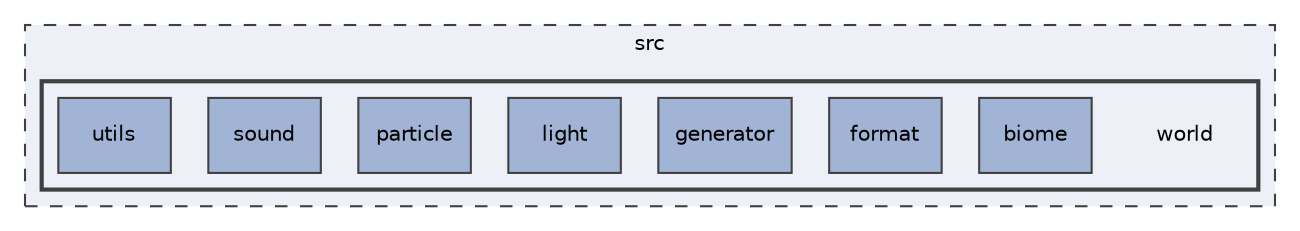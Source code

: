 digraph "world"
{
 // INTERACTIVE_SVG=YES
 // LATEX_PDF_SIZE
  edge [fontname="Helvetica",fontsize="10",labelfontname="Helvetica",labelfontsize="10"];
  node [fontname="Helvetica",fontsize="10",shape=record];
  compound=true
  subgraph clusterdir_68267d1309a1af8e8297ef4c3efbcdba {
    graph [ bgcolor="#edf0f7", pencolor="grey25", style="filled,dashed,", label="src", fontname="Helvetica", fontsize="10", URL="dir_68267d1309a1af8e8297ef4c3efbcdba.html"]
  subgraph clusterdir_6826d79532171ff2338799cfd298b875 {
    graph [ bgcolor="#edf0f7", pencolor="grey25", style="filled,bold,", label="", fontname="Helvetica", fontsize="10", URL="dir_6826d79532171ff2338799cfd298b875.html"]
    dir_6826d79532171ff2338799cfd298b875 [shape=plaintext, label="world"];
  dir_4ce0d017c9acf66d411d2a18e1dfe1d4 [shape=box, label="biome", style="filled,", fillcolor="#a2b4d6", color="grey25", URL="dir_4ce0d017c9acf66d411d2a18e1dfe1d4.html"];
  dir_c0409fa73770119ae74d5e4933aae543 [shape=box, label="format", style="filled,", fillcolor="#a2b4d6", color="grey25", URL="dir_c0409fa73770119ae74d5e4933aae543.html"];
  dir_c426e9fa54404a114a1c1905b4993a85 [shape=box, label="generator", style="filled,", fillcolor="#a2b4d6", color="grey25", URL="dir_c426e9fa54404a114a1c1905b4993a85.html"];
  dir_74084101e6b0312ae1ceca033604e083 [shape=box, label="light", style="filled,", fillcolor="#a2b4d6", color="grey25", URL="dir_74084101e6b0312ae1ceca033604e083.html"];
  dir_189d9121c2bb0ae382f01fce339361f3 [shape=box, label="particle", style="filled,", fillcolor="#a2b4d6", color="grey25", URL="dir_189d9121c2bb0ae382f01fce339361f3.html"];
  dir_8c559a8bd664375b6611e00b162a8314 [shape=box, label="sound", style="filled,", fillcolor="#a2b4d6", color="grey25", URL="dir_8c559a8bd664375b6611e00b162a8314.html"];
  dir_27b0455f083bfd6187e3df163344aaf8 [shape=box, label="utils", style="filled,", fillcolor="#a2b4d6", color="grey25", URL="dir_27b0455f083bfd6187e3df163344aaf8.html"];
  }
  }
}
